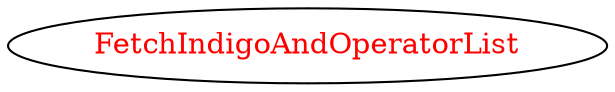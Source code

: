 digraph dependencyGraph {
 concentrate=true;
 ranksep="2.0";
 rankdir="LR"; 
 splines="ortho";
"FetchIndigoAndOperatorList" [fontcolor="red"];
}